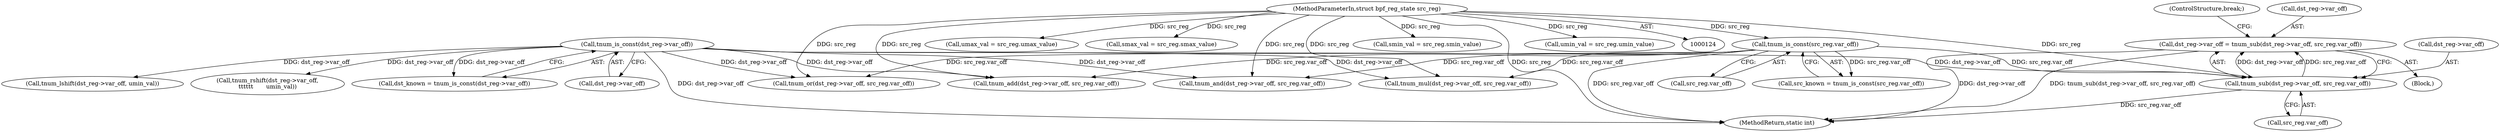 digraph "0_linux_468f6eafa6c44cb2c5d8aad35e12f06c240a812a@pointer" {
"1000350" [label="(Call,dst_reg->var_off = tnum_sub(dst_reg->var_off, src_reg.var_off))"];
"1000354" [label="(Call,tnum_sub(dst_reg->var_off, src_reg.var_off))"];
"1000191" [label="(Call,tnum_is_const(dst_reg->var_off))"];
"1000185" [label="(Call,tnum_is_const(src_reg.var_off))"];
"1000128" [label="(MethodParameterIn,struct bpf_reg_state src_reg)"];
"1000563" [label="(Call,tnum_or(dst_reg->var_off, src_reg.var_off))"];
"1000185" [label="(Call,tnum_is_const(src_reg.var_off))"];
"1000354" [label="(Call,tnum_sub(dst_reg->var_off, src_reg.var_off))"];
"1000277" [label="(Call,tnum_add(dst_reg->var_off, src_reg.var_off))"];
"1000183" [label="(Call,src_known = tnum_is_const(src_reg.var_off))"];
"1000178" [label="(Call,umax_val = src_reg.umax_value)"];
"1000358" [label="(Call,src_reg.var_off)"];
"1000168" [label="(Call,smax_val = src_reg.smax_value)"];
"1000686" [label="(Call,tnum_lshift(dst_reg->var_off, umin_val))"];
"1000351" [label="(Call,dst_reg->var_off)"];
"1000474" [label="(Call,tnum_and(dst_reg->var_off, src_reg.var_off))"];
"1000771" [label="(MethodReturn,static int)"];
"1000355" [label="(Call,dst_reg->var_off)"];
"1000197" [label="(Block,)"];
"1000731" [label="(Call,tnum_rshift(dst_reg->var_off,\n\t\t\t\t\t\t       umin_val))"];
"1000163" [label="(Call,smin_val = src_reg.smin_value)"];
"1000361" [label="(ControlStructure,break;)"];
"1000350" [label="(Call,dst_reg->var_off = tnum_sub(dst_reg->var_off, src_reg.var_off))"];
"1000367" [label="(Call,tnum_mul(dst_reg->var_off, src_reg.var_off))"];
"1000189" [label="(Call,dst_known = tnum_is_const(dst_reg->var_off))"];
"1000191" [label="(Call,tnum_is_const(dst_reg->var_off))"];
"1000186" [label="(Call,src_reg.var_off)"];
"1000173" [label="(Call,umin_val = src_reg.umin_value)"];
"1000128" [label="(MethodParameterIn,struct bpf_reg_state src_reg)"];
"1000192" [label="(Call,dst_reg->var_off)"];
"1000350" -> "1000197"  [label="AST: "];
"1000350" -> "1000354"  [label="CFG: "];
"1000351" -> "1000350"  [label="AST: "];
"1000354" -> "1000350"  [label="AST: "];
"1000361" -> "1000350"  [label="CFG: "];
"1000350" -> "1000771"  [label="DDG: dst_reg->var_off"];
"1000350" -> "1000771"  [label="DDG: tnum_sub(dst_reg->var_off, src_reg.var_off)"];
"1000354" -> "1000350"  [label="DDG: dst_reg->var_off"];
"1000354" -> "1000350"  [label="DDG: src_reg.var_off"];
"1000354" -> "1000358"  [label="CFG: "];
"1000355" -> "1000354"  [label="AST: "];
"1000358" -> "1000354"  [label="AST: "];
"1000354" -> "1000771"  [label="DDG: src_reg.var_off"];
"1000191" -> "1000354"  [label="DDG: dst_reg->var_off"];
"1000185" -> "1000354"  [label="DDG: src_reg.var_off"];
"1000128" -> "1000354"  [label="DDG: src_reg"];
"1000191" -> "1000189"  [label="AST: "];
"1000191" -> "1000192"  [label="CFG: "];
"1000192" -> "1000191"  [label="AST: "];
"1000189" -> "1000191"  [label="CFG: "];
"1000191" -> "1000771"  [label="DDG: dst_reg->var_off"];
"1000191" -> "1000189"  [label="DDG: dst_reg->var_off"];
"1000191" -> "1000277"  [label="DDG: dst_reg->var_off"];
"1000191" -> "1000367"  [label="DDG: dst_reg->var_off"];
"1000191" -> "1000474"  [label="DDG: dst_reg->var_off"];
"1000191" -> "1000563"  [label="DDG: dst_reg->var_off"];
"1000191" -> "1000686"  [label="DDG: dst_reg->var_off"];
"1000191" -> "1000731"  [label="DDG: dst_reg->var_off"];
"1000185" -> "1000183"  [label="AST: "];
"1000185" -> "1000186"  [label="CFG: "];
"1000186" -> "1000185"  [label="AST: "];
"1000183" -> "1000185"  [label="CFG: "];
"1000185" -> "1000771"  [label="DDG: src_reg.var_off"];
"1000185" -> "1000183"  [label="DDG: src_reg.var_off"];
"1000128" -> "1000185"  [label="DDG: src_reg"];
"1000185" -> "1000277"  [label="DDG: src_reg.var_off"];
"1000185" -> "1000367"  [label="DDG: src_reg.var_off"];
"1000185" -> "1000474"  [label="DDG: src_reg.var_off"];
"1000185" -> "1000563"  [label="DDG: src_reg.var_off"];
"1000128" -> "1000124"  [label="AST: "];
"1000128" -> "1000771"  [label="DDG: src_reg"];
"1000128" -> "1000163"  [label="DDG: src_reg"];
"1000128" -> "1000168"  [label="DDG: src_reg"];
"1000128" -> "1000173"  [label="DDG: src_reg"];
"1000128" -> "1000178"  [label="DDG: src_reg"];
"1000128" -> "1000277"  [label="DDG: src_reg"];
"1000128" -> "1000367"  [label="DDG: src_reg"];
"1000128" -> "1000474"  [label="DDG: src_reg"];
"1000128" -> "1000563"  [label="DDG: src_reg"];
}
